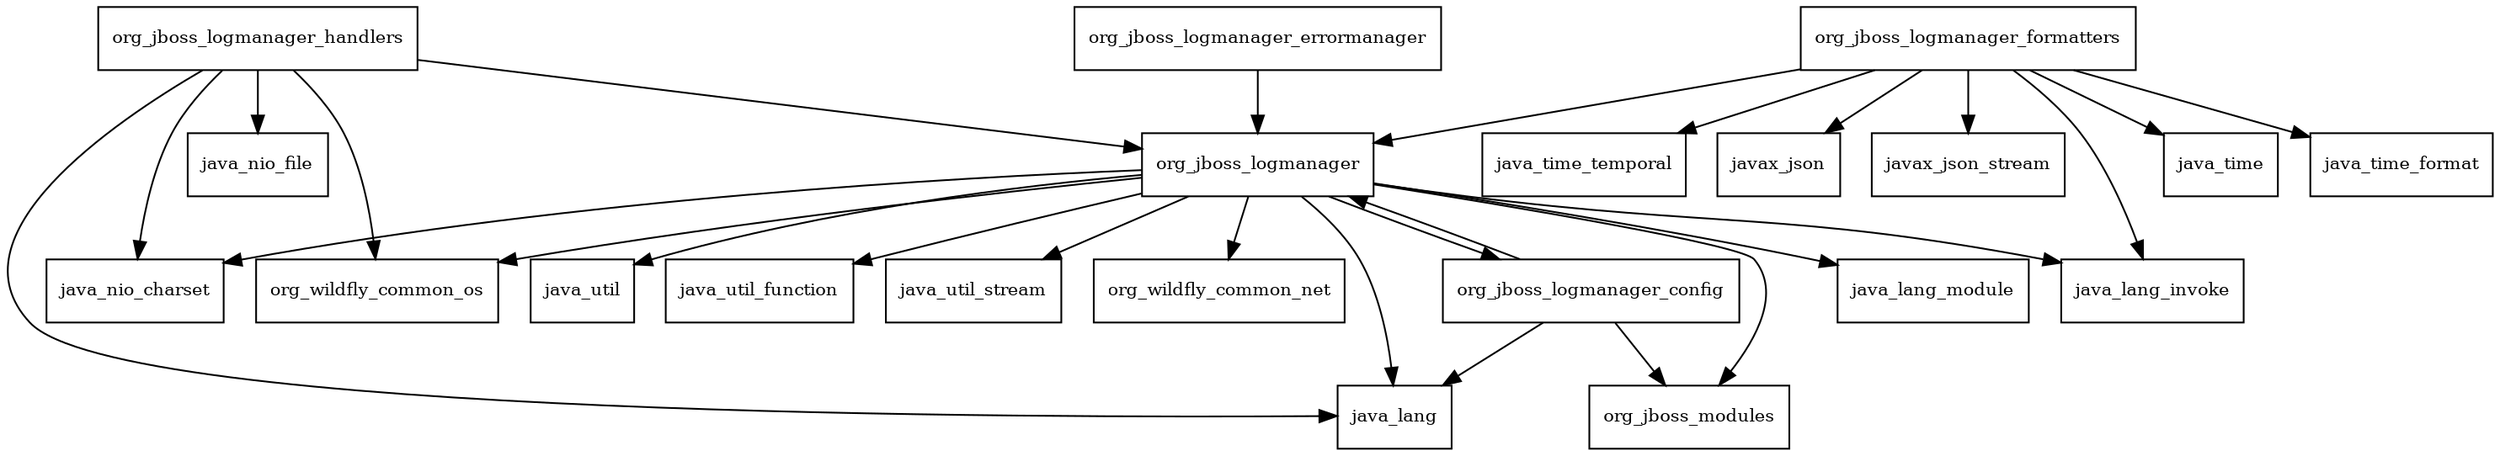 digraph jboss_logmanager_2_1_11_Final_package_dependencies {
  node [shape = box, fontsize=10.0];
  org_jboss_logmanager -> java_lang;
  org_jboss_logmanager -> java_lang_invoke;
  org_jboss_logmanager -> java_lang_module;
  org_jboss_logmanager -> java_nio_charset;
  org_jboss_logmanager -> java_util;
  org_jboss_logmanager -> java_util_function;
  org_jboss_logmanager -> java_util_stream;
  org_jboss_logmanager -> org_jboss_logmanager_config;
  org_jboss_logmanager -> org_jboss_modules;
  org_jboss_logmanager -> org_wildfly_common_net;
  org_jboss_logmanager -> org_wildfly_common_os;
  org_jboss_logmanager_config -> java_lang;
  org_jboss_logmanager_config -> org_jboss_logmanager;
  org_jboss_logmanager_config -> org_jboss_modules;
  org_jboss_logmanager_errormanager -> org_jboss_logmanager;
  org_jboss_logmanager_formatters -> java_lang_invoke;
  org_jboss_logmanager_formatters -> java_time;
  org_jboss_logmanager_formatters -> java_time_format;
  org_jboss_logmanager_formatters -> java_time_temporal;
  org_jboss_logmanager_formatters -> javax_json;
  org_jboss_logmanager_formatters -> javax_json_stream;
  org_jboss_logmanager_formatters -> org_jboss_logmanager;
  org_jboss_logmanager_handlers -> java_lang;
  org_jboss_logmanager_handlers -> java_nio_charset;
  org_jboss_logmanager_handlers -> java_nio_file;
  org_jboss_logmanager_handlers -> org_jboss_logmanager;
  org_jboss_logmanager_handlers -> org_wildfly_common_os;
}
